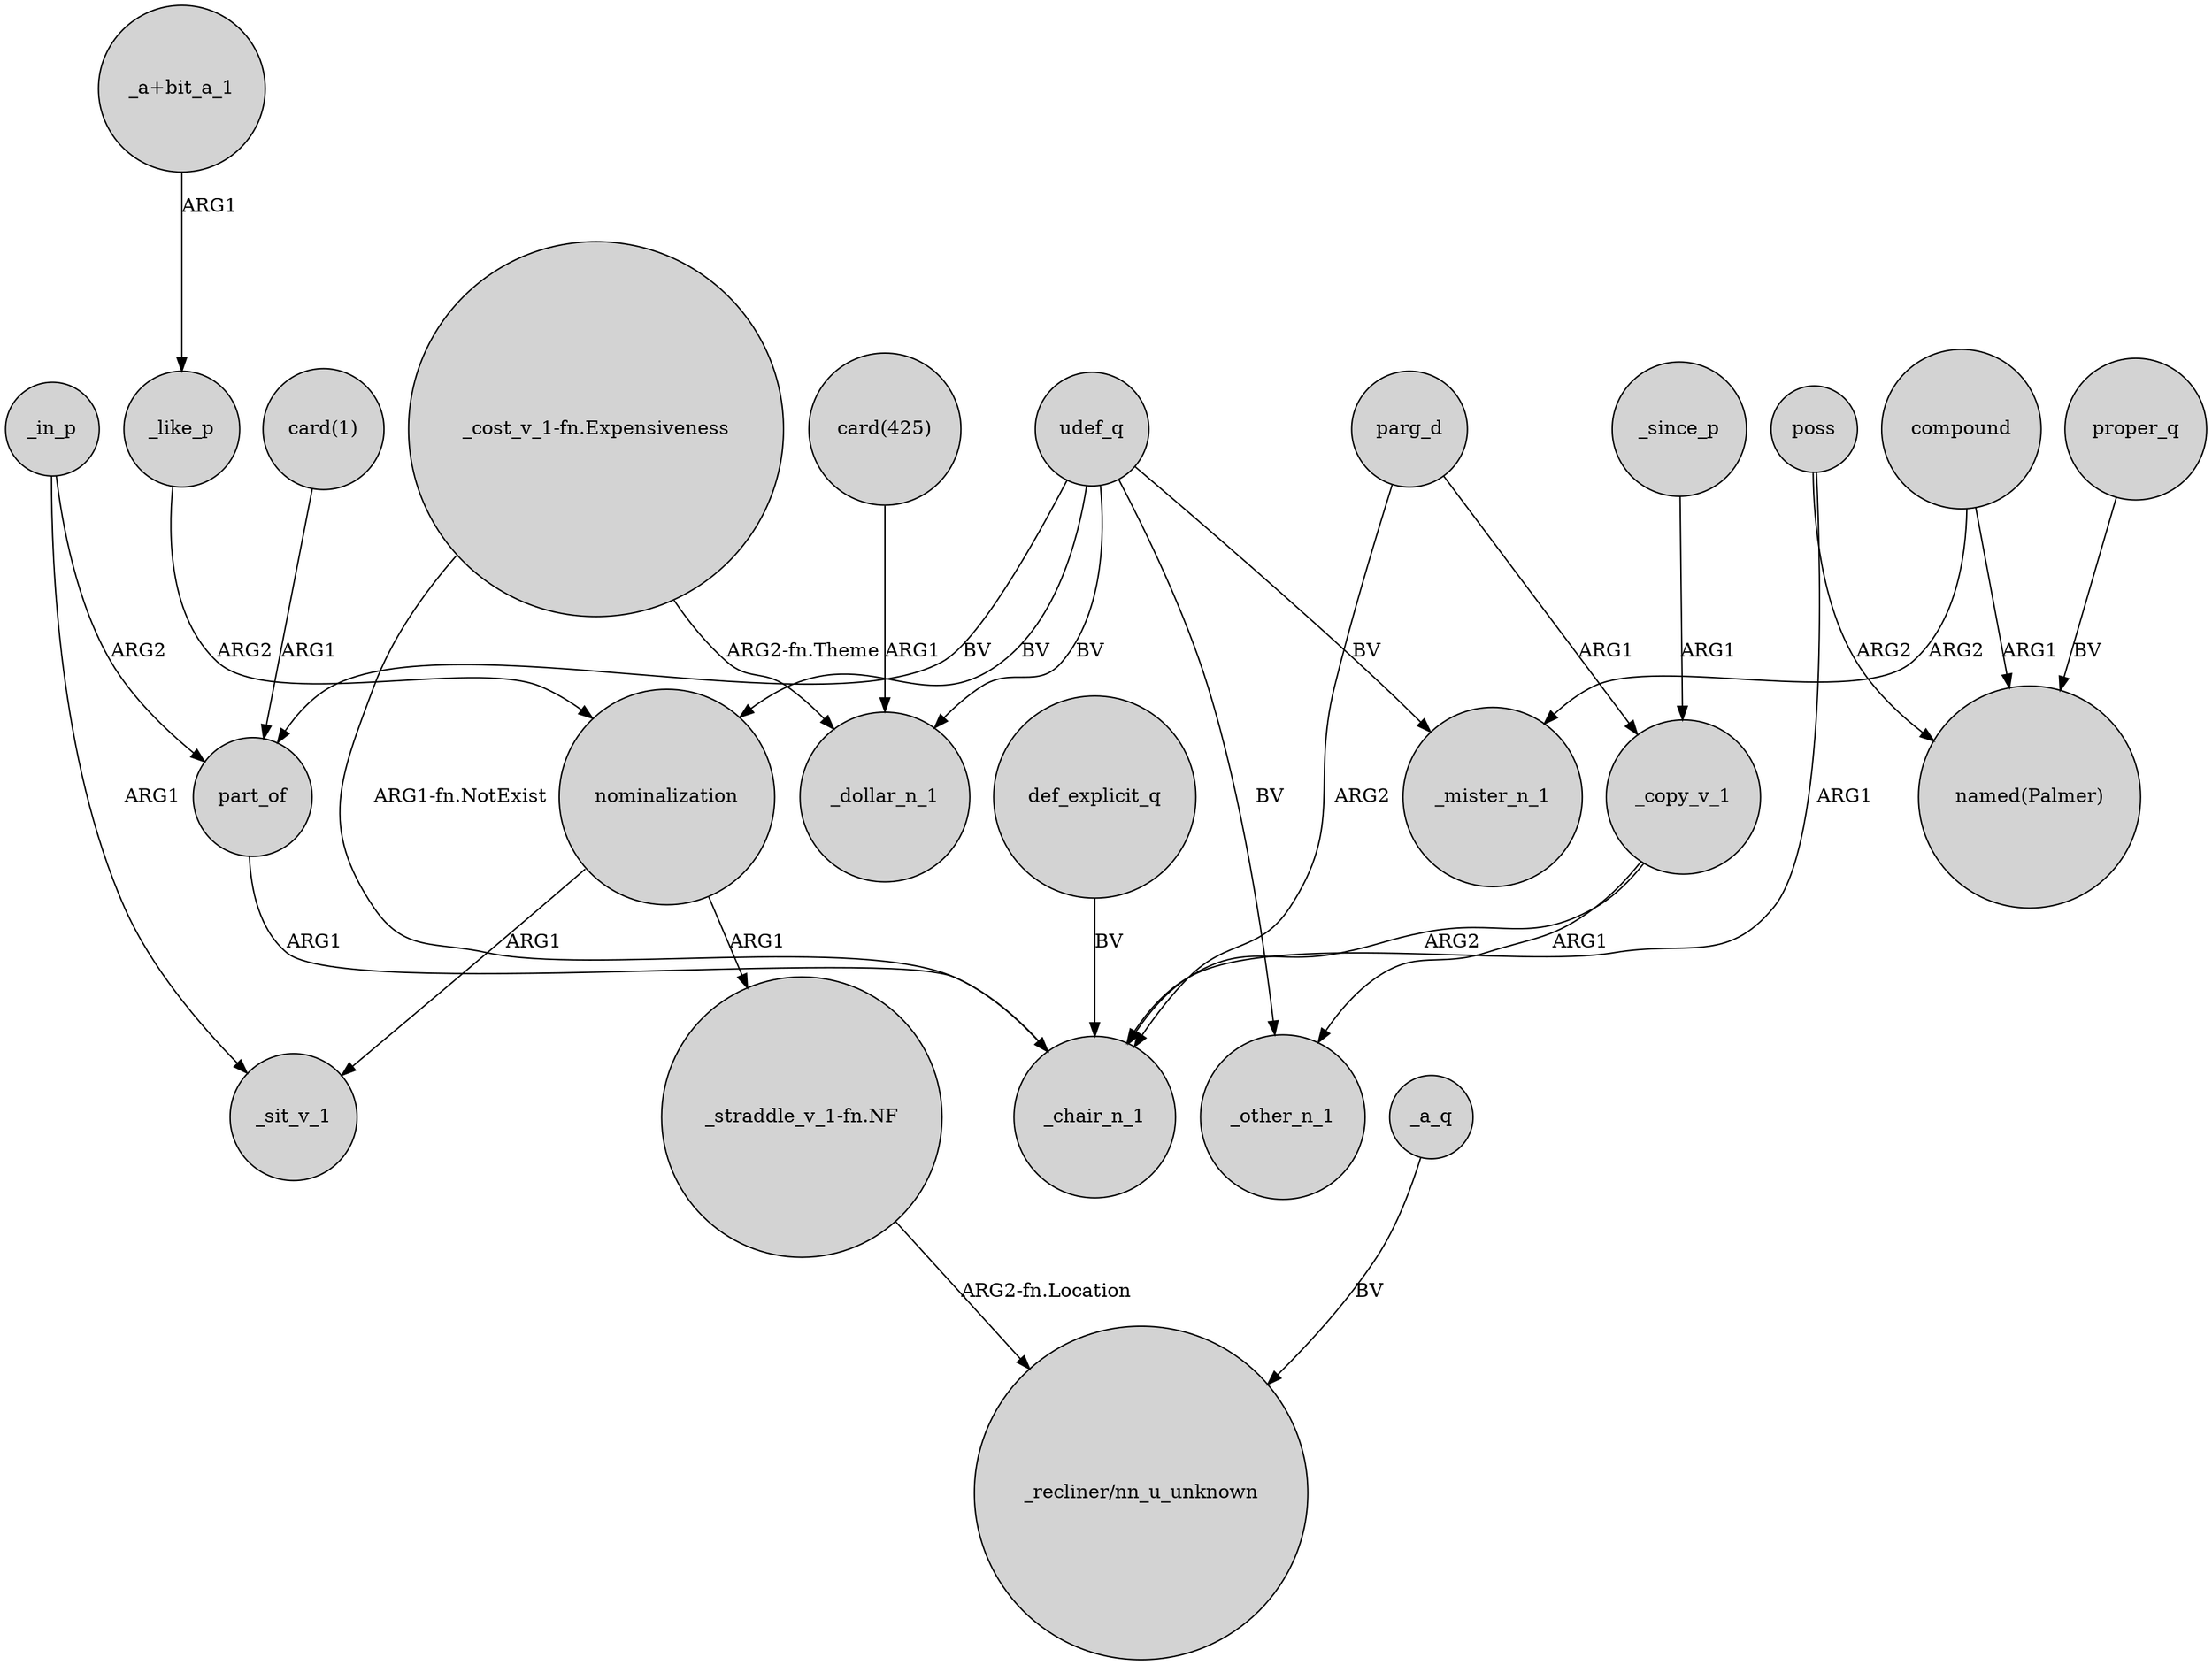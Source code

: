 digraph {
	node [shape=circle style=filled]
	nominalization -> _sit_v_1 [label=ARG1]
	poss -> "named(Palmer)" [label=ARG2]
	udef_q -> part_of [label=BV]
	"card(425)" -> _dollar_n_1 [label=ARG1]
	_in_p -> _sit_v_1 [label=ARG1]
	compound -> _mister_n_1 [label=ARG2]
	udef_q -> _mister_n_1 [label=BV]
	_copy_v_1 -> _chair_n_1 [label=ARG2]
	"_straddle_v_1-fn.NF" -> "_recliner/nn_u_unknown" [label="ARG2-fn.Location"]
	_a_q -> "_recliner/nn_u_unknown" [label=BV]
	nominalization -> "_straddle_v_1-fn.NF" [label=ARG1]
	proper_q -> "named(Palmer)" [label=BV]
	"_cost_v_1-fn.Expensiveness" -> _dollar_n_1 [label="ARG2-fn.Theme"]
	udef_q -> _other_n_1 [label=BV]
	part_of -> _chair_n_1 [label=ARG1]
	_copy_v_1 -> _other_n_1 [label=ARG1]
	"_a+bit_a_1" -> _like_p [label=ARG1]
	parg_d -> _copy_v_1 [label=ARG1]
	udef_q -> nominalization [label=BV]
	"card(1)" -> part_of [label=ARG1]
	parg_d -> _chair_n_1 [label=ARG2]
	"_cost_v_1-fn.Expensiveness" -> _chair_n_1 [label="ARG1-fn.NotExist"]
	def_explicit_q -> _chair_n_1 [label=BV]
	_like_p -> nominalization [label=ARG2]
	compound -> "named(Palmer)" [label=ARG1]
	_in_p -> part_of [label=ARG2]
	poss -> _chair_n_1 [label=ARG1]
	udef_q -> _dollar_n_1 [label=BV]
	_since_p -> _copy_v_1 [label=ARG1]
}

